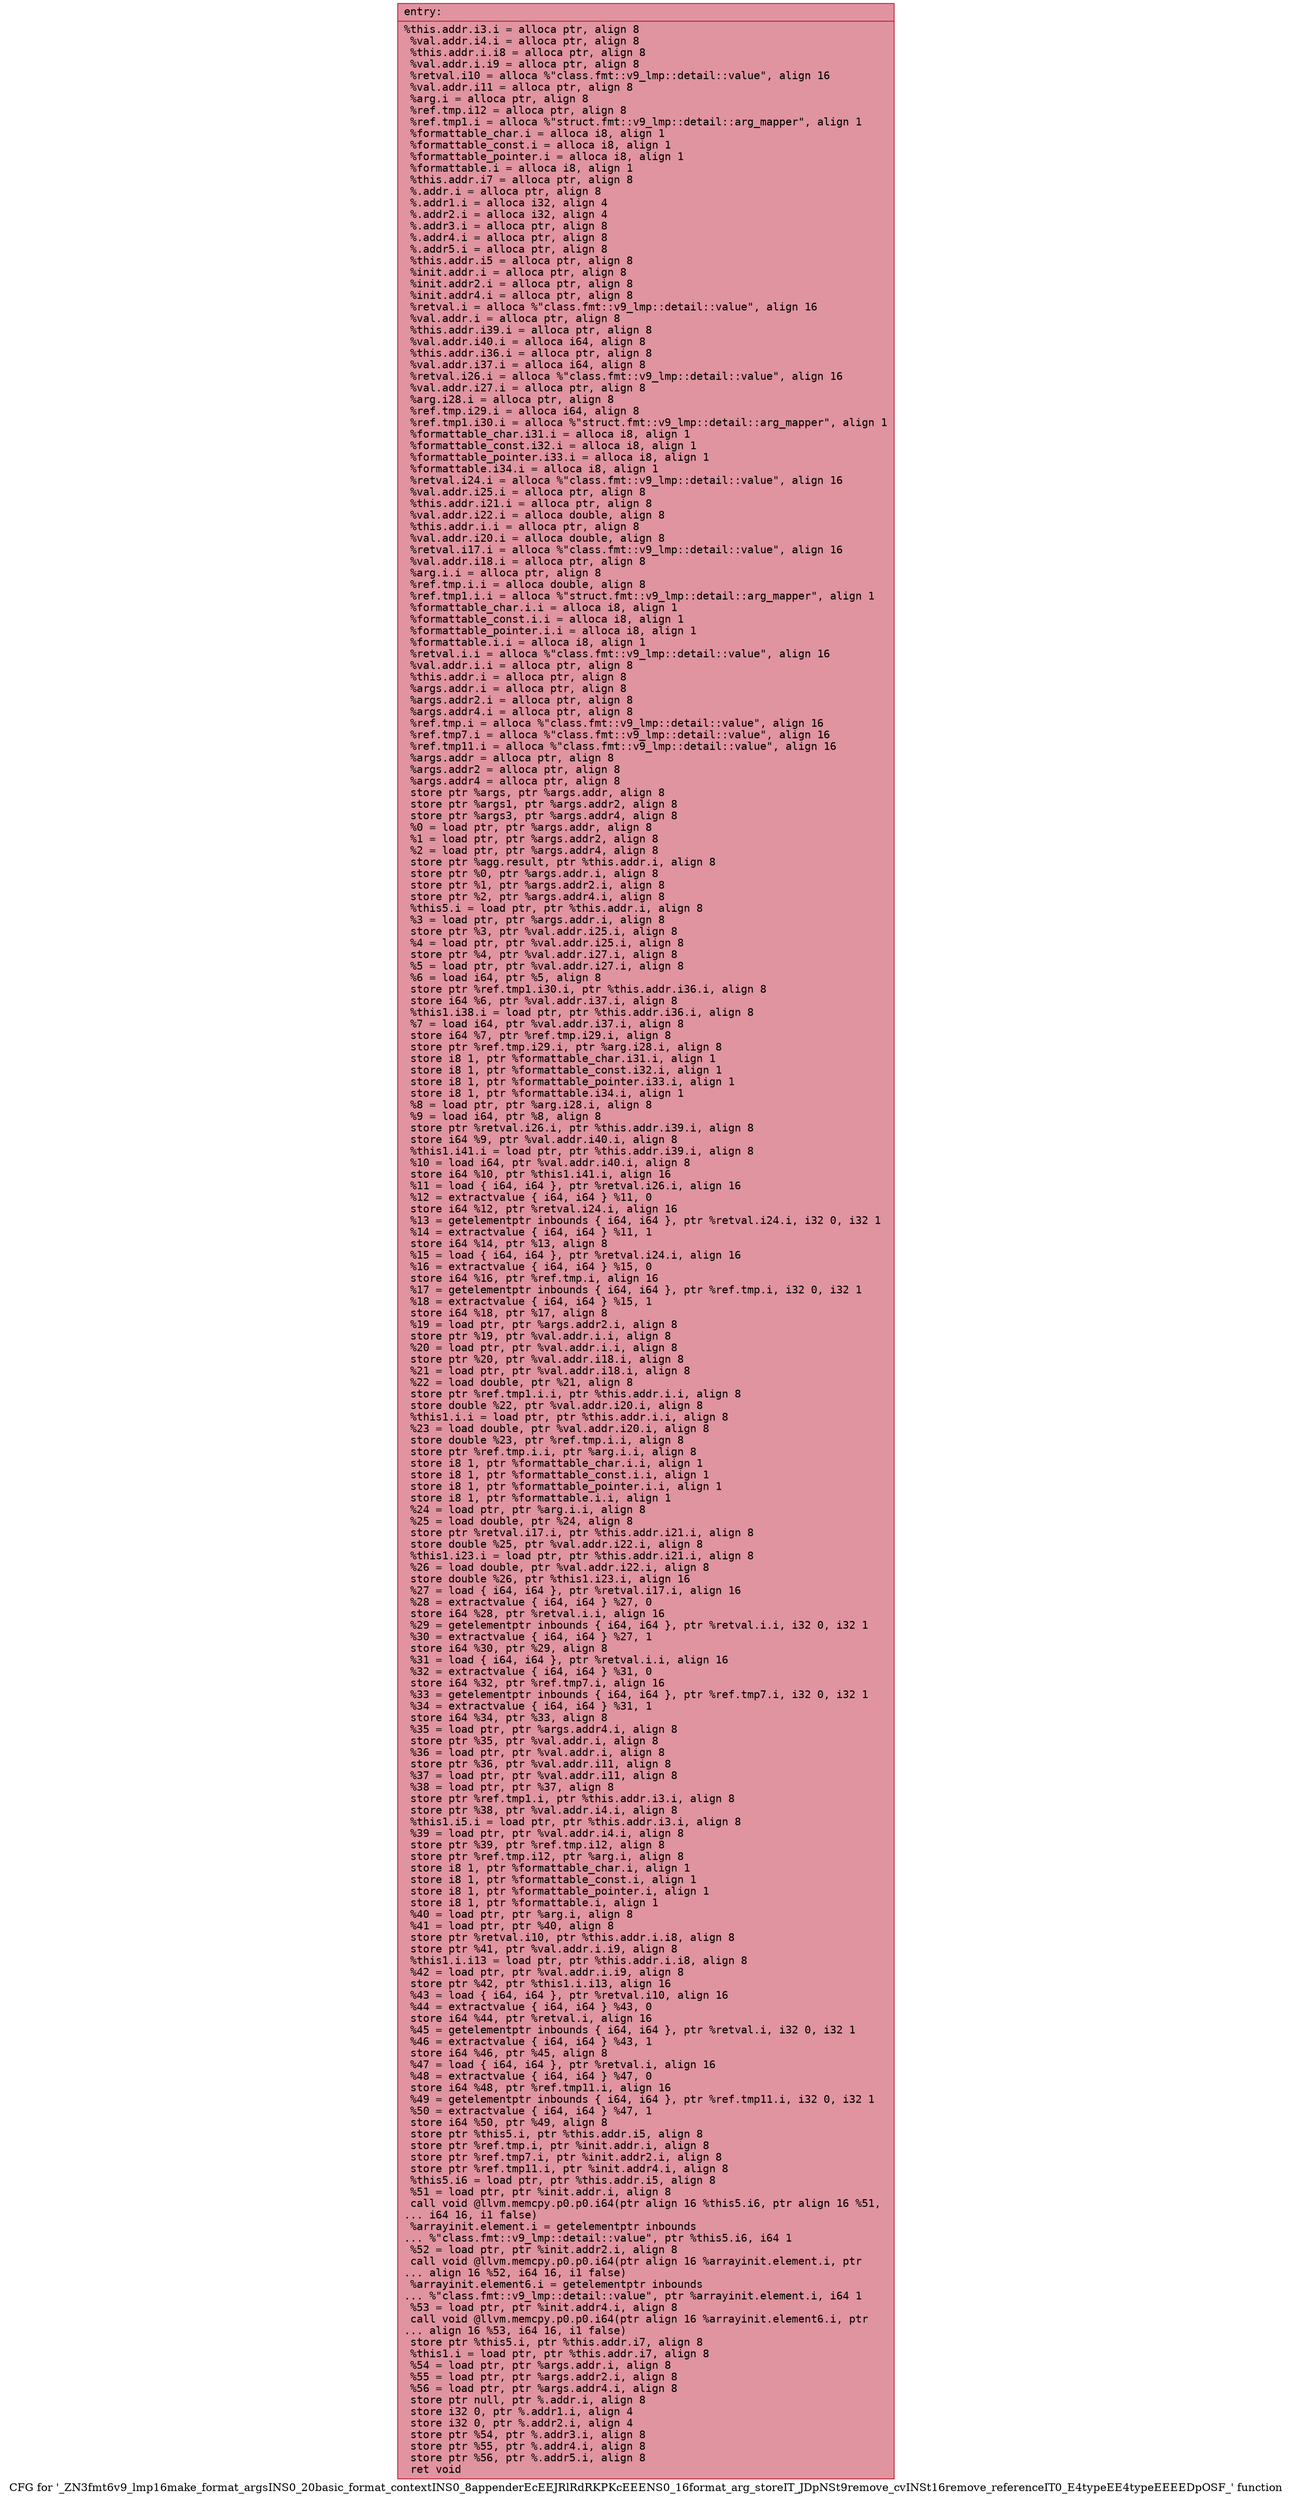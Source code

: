 digraph "CFG for '_ZN3fmt6v9_lmp16make_format_argsINS0_20basic_format_contextINS0_8appenderEcEEJRlRdRKPKcEEENS0_16format_arg_storeIT_JDpNSt9remove_cvINSt16remove_referenceIT0_E4typeEE4typeEEEEDpOSF_' function" {
	label="CFG for '_ZN3fmt6v9_lmp16make_format_argsINS0_20basic_format_contextINS0_8appenderEcEEJRlRdRKPKcEEENS0_16format_arg_storeIT_JDpNSt9remove_cvINSt16remove_referenceIT0_E4typeEE4typeEEEEDpOSF_' function";

	Node0x55e06941c550 [shape=record,color="#b70d28ff", style=filled, fillcolor="#b70d2870" fontname="Courier",label="{entry:\l|  %this.addr.i3.i = alloca ptr, align 8\l  %val.addr.i4.i = alloca ptr, align 8\l  %this.addr.i.i8 = alloca ptr, align 8\l  %val.addr.i.i9 = alloca ptr, align 8\l  %retval.i10 = alloca %\"class.fmt::v9_lmp::detail::value\", align 16\l  %val.addr.i11 = alloca ptr, align 8\l  %arg.i = alloca ptr, align 8\l  %ref.tmp.i12 = alloca ptr, align 8\l  %ref.tmp1.i = alloca %\"struct.fmt::v9_lmp::detail::arg_mapper\", align 1\l  %formattable_char.i = alloca i8, align 1\l  %formattable_const.i = alloca i8, align 1\l  %formattable_pointer.i = alloca i8, align 1\l  %formattable.i = alloca i8, align 1\l  %this.addr.i7 = alloca ptr, align 8\l  %.addr.i = alloca ptr, align 8\l  %.addr1.i = alloca i32, align 4\l  %.addr2.i = alloca i32, align 4\l  %.addr3.i = alloca ptr, align 8\l  %.addr4.i = alloca ptr, align 8\l  %.addr5.i = alloca ptr, align 8\l  %this.addr.i5 = alloca ptr, align 8\l  %init.addr.i = alloca ptr, align 8\l  %init.addr2.i = alloca ptr, align 8\l  %init.addr4.i = alloca ptr, align 8\l  %retval.i = alloca %\"class.fmt::v9_lmp::detail::value\", align 16\l  %val.addr.i = alloca ptr, align 8\l  %this.addr.i39.i = alloca ptr, align 8\l  %val.addr.i40.i = alloca i64, align 8\l  %this.addr.i36.i = alloca ptr, align 8\l  %val.addr.i37.i = alloca i64, align 8\l  %retval.i26.i = alloca %\"class.fmt::v9_lmp::detail::value\", align 16\l  %val.addr.i27.i = alloca ptr, align 8\l  %arg.i28.i = alloca ptr, align 8\l  %ref.tmp.i29.i = alloca i64, align 8\l  %ref.tmp1.i30.i = alloca %\"struct.fmt::v9_lmp::detail::arg_mapper\", align 1\l  %formattable_char.i31.i = alloca i8, align 1\l  %formattable_const.i32.i = alloca i8, align 1\l  %formattable_pointer.i33.i = alloca i8, align 1\l  %formattable.i34.i = alloca i8, align 1\l  %retval.i24.i = alloca %\"class.fmt::v9_lmp::detail::value\", align 16\l  %val.addr.i25.i = alloca ptr, align 8\l  %this.addr.i21.i = alloca ptr, align 8\l  %val.addr.i22.i = alloca double, align 8\l  %this.addr.i.i = alloca ptr, align 8\l  %val.addr.i20.i = alloca double, align 8\l  %retval.i17.i = alloca %\"class.fmt::v9_lmp::detail::value\", align 16\l  %val.addr.i18.i = alloca ptr, align 8\l  %arg.i.i = alloca ptr, align 8\l  %ref.tmp.i.i = alloca double, align 8\l  %ref.tmp1.i.i = alloca %\"struct.fmt::v9_lmp::detail::arg_mapper\", align 1\l  %formattable_char.i.i = alloca i8, align 1\l  %formattable_const.i.i = alloca i8, align 1\l  %formattable_pointer.i.i = alloca i8, align 1\l  %formattable.i.i = alloca i8, align 1\l  %retval.i.i = alloca %\"class.fmt::v9_lmp::detail::value\", align 16\l  %val.addr.i.i = alloca ptr, align 8\l  %this.addr.i = alloca ptr, align 8\l  %args.addr.i = alloca ptr, align 8\l  %args.addr2.i = alloca ptr, align 8\l  %args.addr4.i = alloca ptr, align 8\l  %ref.tmp.i = alloca %\"class.fmt::v9_lmp::detail::value\", align 16\l  %ref.tmp7.i = alloca %\"class.fmt::v9_lmp::detail::value\", align 16\l  %ref.tmp11.i = alloca %\"class.fmt::v9_lmp::detail::value\", align 16\l  %args.addr = alloca ptr, align 8\l  %args.addr2 = alloca ptr, align 8\l  %args.addr4 = alloca ptr, align 8\l  store ptr %args, ptr %args.addr, align 8\l  store ptr %args1, ptr %args.addr2, align 8\l  store ptr %args3, ptr %args.addr4, align 8\l  %0 = load ptr, ptr %args.addr, align 8\l  %1 = load ptr, ptr %args.addr2, align 8\l  %2 = load ptr, ptr %args.addr4, align 8\l  store ptr %agg.result, ptr %this.addr.i, align 8\l  store ptr %0, ptr %args.addr.i, align 8\l  store ptr %1, ptr %args.addr2.i, align 8\l  store ptr %2, ptr %args.addr4.i, align 8\l  %this5.i = load ptr, ptr %this.addr.i, align 8\l  %3 = load ptr, ptr %args.addr.i, align 8\l  store ptr %3, ptr %val.addr.i25.i, align 8\l  %4 = load ptr, ptr %val.addr.i25.i, align 8\l  store ptr %4, ptr %val.addr.i27.i, align 8\l  %5 = load ptr, ptr %val.addr.i27.i, align 8\l  %6 = load i64, ptr %5, align 8\l  store ptr %ref.tmp1.i30.i, ptr %this.addr.i36.i, align 8\l  store i64 %6, ptr %val.addr.i37.i, align 8\l  %this1.i38.i = load ptr, ptr %this.addr.i36.i, align 8\l  %7 = load i64, ptr %val.addr.i37.i, align 8\l  store i64 %7, ptr %ref.tmp.i29.i, align 8\l  store ptr %ref.tmp.i29.i, ptr %arg.i28.i, align 8\l  store i8 1, ptr %formattable_char.i31.i, align 1\l  store i8 1, ptr %formattable_const.i32.i, align 1\l  store i8 1, ptr %formattable_pointer.i33.i, align 1\l  store i8 1, ptr %formattable.i34.i, align 1\l  %8 = load ptr, ptr %arg.i28.i, align 8\l  %9 = load i64, ptr %8, align 8\l  store ptr %retval.i26.i, ptr %this.addr.i39.i, align 8\l  store i64 %9, ptr %val.addr.i40.i, align 8\l  %this1.i41.i = load ptr, ptr %this.addr.i39.i, align 8\l  %10 = load i64, ptr %val.addr.i40.i, align 8\l  store i64 %10, ptr %this1.i41.i, align 16\l  %11 = load \{ i64, i64 \}, ptr %retval.i26.i, align 16\l  %12 = extractvalue \{ i64, i64 \} %11, 0\l  store i64 %12, ptr %retval.i24.i, align 16\l  %13 = getelementptr inbounds \{ i64, i64 \}, ptr %retval.i24.i, i32 0, i32 1\l  %14 = extractvalue \{ i64, i64 \} %11, 1\l  store i64 %14, ptr %13, align 8\l  %15 = load \{ i64, i64 \}, ptr %retval.i24.i, align 16\l  %16 = extractvalue \{ i64, i64 \} %15, 0\l  store i64 %16, ptr %ref.tmp.i, align 16\l  %17 = getelementptr inbounds \{ i64, i64 \}, ptr %ref.tmp.i, i32 0, i32 1\l  %18 = extractvalue \{ i64, i64 \} %15, 1\l  store i64 %18, ptr %17, align 8\l  %19 = load ptr, ptr %args.addr2.i, align 8\l  store ptr %19, ptr %val.addr.i.i, align 8\l  %20 = load ptr, ptr %val.addr.i.i, align 8\l  store ptr %20, ptr %val.addr.i18.i, align 8\l  %21 = load ptr, ptr %val.addr.i18.i, align 8\l  %22 = load double, ptr %21, align 8\l  store ptr %ref.tmp1.i.i, ptr %this.addr.i.i, align 8\l  store double %22, ptr %val.addr.i20.i, align 8\l  %this1.i.i = load ptr, ptr %this.addr.i.i, align 8\l  %23 = load double, ptr %val.addr.i20.i, align 8\l  store double %23, ptr %ref.tmp.i.i, align 8\l  store ptr %ref.tmp.i.i, ptr %arg.i.i, align 8\l  store i8 1, ptr %formattable_char.i.i, align 1\l  store i8 1, ptr %formattable_const.i.i, align 1\l  store i8 1, ptr %formattable_pointer.i.i, align 1\l  store i8 1, ptr %formattable.i.i, align 1\l  %24 = load ptr, ptr %arg.i.i, align 8\l  %25 = load double, ptr %24, align 8\l  store ptr %retval.i17.i, ptr %this.addr.i21.i, align 8\l  store double %25, ptr %val.addr.i22.i, align 8\l  %this1.i23.i = load ptr, ptr %this.addr.i21.i, align 8\l  %26 = load double, ptr %val.addr.i22.i, align 8\l  store double %26, ptr %this1.i23.i, align 16\l  %27 = load \{ i64, i64 \}, ptr %retval.i17.i, align 16\l  %28 = extractvalue \{ i64, i64 \} %27, 0\l  store i64 %28, ptr %retval.i.i, align 16\l  %29 = getelementptr inbounds \{ i64, i64 \}, ptr %retval.i.i, i32 0, i32 1\l  %30 = extractvalue \{ i64, i64 \} %27, 1\l  store i64 %30, ptr %29, align 8\l  %31 = load \{ i64, i64 \}, ptr %retval.i.i, align 16\l  %32 = extractvalue \{ i64, i64 \} %31, 0\l  store i64 %32, ptr %ref.tmp7.i, align 16\l  %33 = getelementptr inbounds \{ i64, i64 \}, ptr %ref.tmp7.i, i32 0, i32 1\l  %34 = extractvalue \{ i64, i64 \} %31, 1\l  store i64 %34, ptr %33, align 8\l  %35 = load ptr, ptr %args.addr4.i, align 8\l  store ptr %35, ptr %val.addr.i, align 8\l  %36 = load ptr, ptr %val.addr.i, align 8\l  store ptr %36, ptr %val.addr.i11, align 8\l  %37 = load ptr, ptr %val.addr.i11, align 8\l  %38 = load ptr, ptr %37, align 8\l  store ptr %ref.tmp1.i, ptr %this.addr.i3.i, align 8\l  store ptr %38, ptr %val.addr.i4.i, align 8\l  %this1.i5.i = load ptr, ptr %this.addr.i3.i, align 8\l  %39 = load ptr, ptr %val.addr.i4.i, align 8\l  store ptr %39, ptr %ref.tmp.i12, align 8\l  store ptr %ref.tmp.i12, ptr %arg.i, align 8\l  store i8 1, ptr %formattable_char.i, align 1\l  store i8 1, ptr %formattable_const.i, align 1\l  store i8 1, ptr %formattable_pointer.i, align 1\l  store i8 1, ptr %formattable.i, align 1\l  %40 = load ptr, ptr %arg.i, align 8\l  %41 = load ptr, ptr %40, align 8\l  store ptr %retval.i10, ptr %this.addr.i.i8, align 8\l  store ptr %41, ptr %val.addr.i.i9, align 8\l  %this1.i.i13 = load ptr, ptr %this.addr.i.i8, align 8\l  %42 = load ptr, ptr %val.addr.i.i9, align 8\l  store ptr %42, ptr %this1.i.i13, align 16\l  %43 = load \{ i64, i64 \}, ptr %retval.i10, align 16\l  %44 = extractvalue \{ i64, i64 \} %43, 0\l  store i64 %44, ptr %retval.i, align 16\l  %45 = getelementptr inbounds \{ i64, i64 \}, ptr %retval.i, i32 0, i32 1\l  %46 = extractvalue \{ i64, i64 \} %43, 1\l  store i64 %46, ptr %45, align 8\l  %47 = load \{ i64, i64 \}, ptr %retval.i, align 16\l  %48 = extractvalue \{ i64, i64 \} %47, 0\l  store i64 %48, ptr %ref.tmp11.i, align 16\l  %49 = getelementptr inbounds \{ i64, i64 \}, ptr %ref.tmp11.i, i32 0, i32 1\l  %50 = extractvalue \{ i64, i64 \} %47, 1\l  store i64 %50, ptr %49, align 8\l  store ptr %this5.i, ptr %this.addr.i5, align 8\l  store ptr %ref.tmp.i, ptr %init.addr.i, align 8\l  store ptr %ref.tmp7.i, ptr %init.addr2.i, align 8\l  store ptr %ref.tmp11.i, ptr %init.addr4.i, align 8\l  %this5.i6 = load ptr, ptr %this.addr.i5, align 8\l  %51 = load ptr, ptr %init.addr.i, align 8\l  call void @llvm.memcpy.p0.p0.i64(ptr align 16 %this5.i6, ptr align 16 %51,\l... i64 16, i1 false)\l  %arrayinit.element.i = getelementptr inbounds\l... %\"class.fmt::v9_lmp::detail::value\", ptr %this5.i6, i64 1\l  %52 = load ptr, ptr %init.addr2.i, align 8\l  call void @llvm.memcpy.p0.p0.i64(ptr align 16 %arrayinit.element.i, ptr\l... align 16 %52, i64 16, i1 false)\l  %arrayinit.element6.i = getelementptr inbounds\l... %\"class.fmt::v9_lmp::detail::value\", ptr %arrayinit.element.i, i64 1\l  %53 = load ptr, ptr %init.addr4.i, align 8\l  call void @llvm.memcpy.p0.p0.i64(ptr align 16 %arrayinit.element6.i, ptr\l... align 16 %53, i64 16, i1 false)\l  store ptr %this5.i, ptr %this.addr.i7, align 8\l  %this1.i = load ptr, ptr %this.addr.i7, align 8\l  %54 = load ptr, ptr %args.addr.i, align 8\l  %55 = load ptr, ptr %args.addr2.i, align 8\l  %56 = load ptr, ptr %args.addr4.i, align 8\l  store ptr null, ptr %.addr.i, align 8\l  store i32 0, ptr %.addr1.i, align 4\l  store i32 0, ptr %.addr2.i, align 4\l  store ptr %54, ptr %.addr3.i, align 8\l  store ptr %55, ptr %.addr4.i, align 8\l  store ptr %56, ptr %.addr5.i, align 8\l  ret void\l}"];
}
